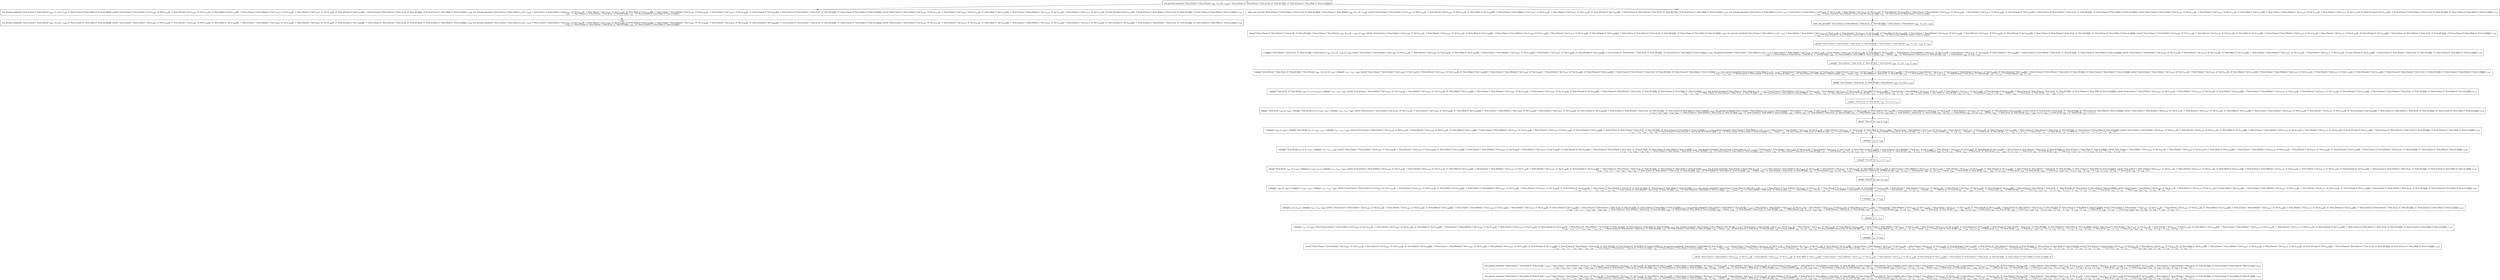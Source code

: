 digraph {
    graph [rankdir=TB
          ,bgcolor=transparent];
    node [shape=box
         ,fillcolor=white
         ,style=filled];
    0 [label=<O <BR/> non_ground_member(C Term [Clause C Term [Parent v<SUB>268</SUB> : [v<SUB>177</SUB>]] : v<SUB>128</SUB>], C Term [Clause [C Term [Parent C Term [A []] : [C Term [B []]]]]] : [C Term [Clause [C Term [Male [C Term [A []]]]]]])>];
    1 [label=<C <BR/> non_ground_member(C Term [Clause C Term [Parent v<SUB>268</SUB> : [v<SUB>177</SUB>]] : v<SUB>128</SUB>], [C Term [Clause [C Term [Male [C Term [A []]]]]]]), solve(C Term [Clause C Term [Father C Var [v<SUB>190</SUB>] : [C Var [v<SUB>191</SUB>]]] : C Term [Parent C Var [v<SUB>192</SUB>] : [C Var [v<SUB>193</SUB>]]] : [C Term [Male [C Var [v<SUB>194</SUB>]]]]] : C Term [Clause C Term [Mother C Var [v<SUB>195</SUB>] : [C Var [v<SUB>196</SUB>]]] : C Term [Parent C Var [v<SUB>197</SUB>] : [C Var [v<SUB>198</SUB>]]] : [C Term [Female [C Var [v<SUB>199</SUB>]]]]] : C Term [Clause [C Term [Parent C Term [A []] : [C Term [B []]]]]] : [C Term [Clause [C Term [Male [C Term [A []]]]]]], v<SUB>128</SUB>), non_ground_member(C Term [Clause C Term [Male [v<SUB>177</SUB>]] : v<SUB>133</SUB>], C Term [Clause C Term [Father C Var [v<SUB>200</SUB>] : [C Var [v<SUB>201</SUB>]]] : C Term [Parent C Var [v<SUB>202</SUB>] : [C Var [v<SUB>203</SUB>]]] : [C Term [Male [C Var [v<SUB>204</SUB>]]]]] : C Term [Clause C Term [Mother C Var [v<SUB>205</SUB>] : [C Var [v<SUB>206</SUB>]]] : C Term [Parent C Var [v<SUB>207</SUB>] : [C Var [v<SUB>208</SUB>]]] : [C Term [Female [C Var [v<SUB>209</SUB>]]]]] : C Term [Clause [C Term [Parent C Term [A []] : [C Term [B []]]]]] : [C Term [Clause [C Term [Male [C Term [A []]]]]]]), solve(C Term [Clause C Term [Father C Var [v<SUB>210</SUB>] : [C Var [v<SUB>211</SUB>]]] : C Term [Parent C Var [v<SUB>212</SUB>] : [C Var [v<SUB>213</SUB>]]] : [C Term [Male [C Var [v<SUB>214</SUB>]]]]] : C Term [Clause C Term [Mother C Var [v<SUB>215</SUB>] : [C Var [v<SUB>216</SUB>]]] : C Term [Parent C Var [v<SUB>217</SUB>] : [C Var [v<SUB>218</SUB>]]] : [C Term [Female [C Var [v<SUB>219</SUB>]]]]] : C Term [Clause [C Term [Parent C Term [A []] : [C Term [B []]]]]] : [C Term [Clause [C Term [Male [C Term [A []]]]]]], v<SUB>133</SUB>) <BR/>  [ v<SUB>294</SUB> &rarr; C Term [Clause [C Term [Parent C Term [A []] : [C Term [B []]]]]], v<SUB>295</SUB> &rarr; [C Term [Clause [C Term [Male [C Term [A []]]]]]] ] >];
    2 [label=<C <BR/> make_non_ground(C Term [Clause [C Term [Parent C Term [A []] : [C Term [B []]]]]], C Term [Clause C Term [Parent v<SUB>268</SUB> : [v<SUB>177</SUB>]] : v<SUB>128</SUB>]), solve(C Term [Clause C Term [Father C Var [v<SUB>190</SUB>] : [C Var [v<SUB>191</SUB>]]] : C Term [Parent C Var [v<SUB>192</SUB>] : [C Var [v<SUB>193</SUB>]]] : [C Term [Male [C Var [v<SUB>194</SUB>]]]]] : C Term [Clause C Term [Mother C Var [v<SUB>195</SUB>] : [C Var [v<SUB>196</SUB>]]] : C Term [Parent C Var [v<SUB>197</SUB>] : [C Var [v<SUB>198</SUB>]]] : [C Term [Female [C Var [v<SUB>199</SUB>]]]]] : C Term [Clause [C Term [Parent C Term [A []] : [C Term [B []]]]]] : [C Term [Clause [C Term [Male [C Term [A []]]]]]], v<SUB>128</SUB>), non_ground_member(C Term [Clause C Term [Male [v<SUB>177</SUB>]] : v<SUB>133</SUB>], C Term [Clause C Term [Father C Var [v<SUB>200</SUB>] : [C Var [v<SUB>201</SUB>]]] : C Term [Parent C Var [v<SUB>202</SUB>] : [C Var [v<SUB>203</SUB>]]] : [C Term [Male [C Var [v<SUB>204</SUB>]]]]] : C Term [Clause C Term [Mother C Var [v<SUB>205</SUB>] : [C Var [v<SUB>206</SUB>]]] : C Term [Parent C Var [v<SUB>207</SUB>] : [C Var [v<SUB>208</SUB>]]] : [C Term [Female [C Var [v<SUB>209</SUB>]]]]] : C Term [Clause [C Term [Parent C Term [A []] : [C Term [B []]]]]] : [C Term [Clause [C Term [Male [C Term [A []]]]]]]), solve(C Term [Clause C Term [Father C Var [v<SUB>210</SUB>] : [C Var [v<SUB>211</SUB>]]] : C Term [Parent C Var [v<SUB>212</SUB>] : [C Var [v<SUB>213</SUB>]]] : [C Term [Male [C Var [v<SUB>214</SUB>]]]]] : C Term [Clause C Term [Mother C Var [v<SUB>215</SUB>] : [C Var [v<SUB>216</SUB>]]] : C Term [Parent C Var [v<SUB>217</SUB>] : [C Var [v<SUB>218</SUB>]]] : [C Term [Female [C Var [v<SUB>219</SUB>]]]]] : C Term [Clause [C Term [Parent C Term [A []] : [C Term [B []]]]]] : [C Term [Clause [C Term [Male [C Term [A []]]]]]], v<SUB>133</SUB>) <BR/>  [ v<SUB>294</SUB> &rarr; C Term [Clause [C Term [Parent C Term [A []] : [C Term [B []]]]]], v<SUB>295</SUB> &rarr; [C Term [Clause [C Term [Male [C Term [A []]]]]]] ] >];
    3 [label=<Leaf <BR/> non_ground_member(C Term [Clause C Term [Parent v<SUB>268</SUB> : [v<SUB>177</SUB>]] : v<SUB>128</SUB>], [C Term [Clause [C Term [Male [C Term [A []]]]]]]), solve(C Term [Clause C Term [Father C Var [v<SUB>190</SUB>] : [C Var [v<SUB>191</SUB>]]] : C Term [Parent C Var [v<SUB>192</SUB>] : [C Var [v<SUB>193</SUB>]]] : [C Term [Male [C Var [v<SUB>194</SUB>]]]]] : C Term [Clause C Term [Mother C Var [v<SUB>195</SUB>] : [C Var [v<SUB>196</SUB>]]] : C Term [Parent C Var [v<SUB>197</SUB>] : [C Var [v<SUB>198</SUB>]]] : [C Term [Female [C Var [v<SUB>199</SUB>]]]]] : C Term [Clause [C Term [Parent C Term [A []] : [C Term [B []]]]]] : [C Term [Clause [C Term [Male [C Term [A []]]]]]], v<SUB>128</SUB>), non_ground_member(C Term [Clause C Term [Male [v<SUB>177</SUB>]] : v<SUB>133</SUB>], C Term [Clause C Term [Father C Var [v<SUB>200</SUB>] : [C Var [v<SUB>201</SUB>]]] : C Term [Parent C Var [v<SUB>202</SUB>] : [C Var [v<SUB>203</SUB>]]] : [C Term [Male [C Var [v<SUB>204</SUB>]]]]] : C Term [Clause C Term [Mother C Var [v<SUB>205</SUB>] : [C Var [v<SUB>206</SUB>]]] : C Term [Parent C Var [v<SUB>207</SUB>] : [C Var [v<SUB>208</SUB>]]] : [C Term [Female [C Var [v<SUB>209</SUB>]]]]] : C Term [Clause [C Term [Parent C Term [A []] : [C Term [B []]]]]] : [C Term [Clause [C Term [Male [C Term [A []]]]]]]), solve(C Term [Clause C Term [Father C Var [v<SUB>210</SUB>] : [C Var [v<SUB>211</SUB>]]] : C Term [Parent C Var [v<SUB>212</SUB>] : [C Var [v<SUB>213</SUB>]]] : [C Term [Male [C Var [v<SUB>214</SUB>]]]]] : C Term [Clause C Term [Mother C Var [v<SUB>215</SUB>] : [C Var [v<SUB>216</SUB>]]] : C Term [Parent C Var [v<SUB>217</SUB>] : [C Var [v<SUB>218</SUB>]]] : [C Term [Female [C Var [v<SUB>219</SUB>]]]]] : C Term [Clause [C Term [Parent C Term [A []] : [C Term [B []]]]]] : [C Term [Clause [C Term [Male [C Term [A []]]]]]], v<SUB>133</SUB>) <BR/>  [ v<SUB>294</SUB> &rarr; C Term [Clause [C Term [Parent C Term [A []] : [C Term [B []]]]]], v<SUB>295</SUB> &rarr; [C Term [Clause [C Term [Male [C Term [A []]]]]]] ] >];
    4 [label=<O <BR/> make_non_ground(C Term [Clause [C Term [Parent C Term [A []] : [C Term [B []]]]]], C Term [Clause C Term [Parent v<SUB>268</SUB> : [v<SUB>177</SUB>]] : v<SUB>128</SUB>])>];
    5 [label=<C <BR/> mkng(C Term [Clause [C Term [Parent C Term [A []] : [C Term [B []]]]]], C Term [Clause C Term [Parent v<SUB>268</SUB> : [v<SUB>177</SUB>]] : v<SUB>128</SUB>], [], v<SUB>296</SUB>), solve(C Term [Clause C Term [Father C Var [v<SUB>190</SUB>] : [C Var [v<SUB>191</SUB>]]] : C Term [Parent C Var [v<SUB>192</SUB>] : [C Var [v<SUB>193</SUB>]]] : [C Term [Male [C Var [v<SUB>194</SUB>]]]]] : C Term [Clause C Term [Mother C Var [v<SUB>195</SUB>] : [C Var [v<SUB>196</SUB>]]] : C Term [Parent C Var [v<SUB>197</SUB>] : [C Var [v<SUB>198</SUB>]]] : [C Term [Female [C Var [v<SUB>199</SUB>]]]]] : C Term [Clause [C Term [Parent C Term [A []] : [C Term [B []]]]]] : [C Term [Clause [C Term [Male [C Term [A []]]]]]], v<SUB>128</SUB>), non_ground_member(C Term [Clause C Term [Male [v<SUB>177</SUB>]] : v<SUB>133</SUB>], C Term [Clause C Term [Father C Var [v<SUB>200</SUB>] : [C Var [v<SUB>201</SUB>]]] : C Term [Parent C Var [v<SUB>202</SUB>] : [C Var [v<SUB>203</SUB>]]] : [C Term [Male [C Var [v<SUB>204</SUB>]]]]] : C Term [Clause C Term [Mother C Var [v<SUB>205</SUB>] : [C Var [v<SUB>206</SUB>]]] : C Term [Parent C Var [v<SUB>207</SUB>] : [C Var [v<SUB>208</SUB>]]] : [C Term [Female [C Var [v<SUB>209</SUB>]]]]] : C Term [Clause [C Term [Parent C Term [A []] : [C Term [B []]]]]] : [C Term [Clause [C Term [Male [C Term [A []]]]]]]), solve(C Term [Clause C Term [Father C Var [v<SUB>210</SUB>] : [C Var [v<SUB>211</SUB>]]] : C Term [Parent C Var [v<SUB>212</SUB>] : [C Var [v<SUB>213</SUB>]]] : [C Term [Male [C Var [v<SUB>214</SUB>]]]]] : C Term [Clause C Term [Mother C Var [v<SUB>215</SUB>] : [C Var [v<SUB>216</SUB>]]] : C Term [Parent C Var [v<SUB>217</SUB>] : [C Var [v<SUB>218</SUB>]]] : [C Term [Female [C Var [v<SUB>219</SUB>]]]]] : C Term [Clause [C Term [Parent C Term [A []] : [C Term [B []]]]]] : [C Term [Clause [C Term [Male [C Term [A []]]]]]], v<SUB>133</SUB>) <BR/>  [ v<SUB>294</SUB> &rarr; C Term [Clause [C Term [Parent C Term [A []] : [C Term [B []]]]]], v<SUB>295</SUB> &rarr; [C Term [Clause [C Term [Male [C Term [A []]]]]]] ] >];
    6 [label=<O <BR/> mkng(C Term [Clause [C Term [Parent C Term [A []] : [C Term [B []]]]]], C Term [Clause C Term [Parent v<SUB>268</SUB> : [v<SUB>177</SUB>]] : v<SUB>128</SUB>], [], v<SUB>296</SUB>)>];
    7 [label=<C <BR/> l_mkng([C Term [Parent C Term [A []] : [C Term [B []]]]], C Term [Parent v<SUB>268</SUB> : [v<SUB>177</SUB>]] : v<SUB>128</SUB>, [], v<SUB>296</SUB>), solve(C Term [Clause C Term [Father C Var [v<SUB>190</SUB>] : [C Var [v<SUB>191</SUB>]]] : C Term [Parent C Var [v<SUB>192</SUB>] : [C Var [v<SUB>193</SUB>]]] : [C Term [Male [C Var [v<SUB>194</SUB>]]]]] : C Term [Clause C Term [Mother C Var [v<SUB>195</SUB>] : [C Var [v<SUB>196</SUB>]]] : C Term [Parent C Var [v<SUB>197</SUB>] : [C Var [v<SUB>198</SUB>]]] : [C Term [Female [C Var [v<SUB>199</SUB>]]]]] : C Term [Clause [C Term [Parent C Term [A []] : [C Term [B []]]]]] : [C Term [Clause [C Term [Male [C Term [A []]]]]]], v<SUB>128</SUB>), non_ground_member(C Term [Clause C Term [Male [v<SUB>177</SUB>]] : v<SUB>133</SUB>], C Term [Clause C Term [Father C Var [v<SUB>200</SUB>] : [C Var [v<SUB>201</SUB>]]] : C Term [Parent C Var [v<SUB>202</SUB>] : [C Var [v<SUB>203</SUB>]]] : [C Term [Male [C Var [v<SUB>204</SUB>]]]]] : C Term [Clause C Term [Mother C Var [v<SUB>205</SUB>] : [C Var [v<SUB>206</SUB>]]] : C Term [Parent C Var [v<SUB>207</SUB>] : [C Var [v<SUB>208</SUB>]]] : [C Term [Female [C Var [v<SUB>209</SUB>]]]]] : C Term [Clause [C Term [Parent C Term [A []] : [C Term [B []]]]]] : [C Term [Clause [C Term [Male [C Term [A []]]]]]]), solve(C Term [Clause C Term [Father C Var [v<SUB>210</SUB>] : [C Var [v<SUB>211</SUB>]]] : C Term [Parent C Var [v<SUB>212</SUB>] : [C Var [v<SUB>213</SUB>]]] : [C Term [Male [C Var [v<SUB>214</SUB>]]]]] : C Term [Clause C Term [Mother C Var [v<SUB>215</SUB>] : [C Var [v<SUB>216</SUB>]]] : C Term [Parent C Var [v<SUB>217</SUB>] : [C Var [v<SUB>218</SUB>]]] : [C Term [Female [C Var [v<SUB>219</SUB>]]]]] : C Term [Clause [C Term [Parent C Term [A []] : [C Term [B []]]]]] : [C Term [Clause [C Term [Male [C Term [A []]]]]]], v<SUB>133</SUB>) <BR/>  [ v<SUB>294</SUB> &rarr; C Term [Clause [C Term [Parent C Term [A []] : [C Term [B []]]]]], v<SUB>295</SUB> &rarr; [C Term [Clause [C Term [Male [C Term [A []]]]]]], v<SUB>305</SUB> &rarr; Clause, v<SUB>306</SUB> &rarr; [C Term [Parent C Term [A []] : [C Term [B []]]]], v<SUB>307</SUB> &rarr; C Term [Parent v<SUB>268</SUB> : [v<SUB>177</SUB>]] : v<SUB>128</SUB> ] >];
    8 [label=<O <BR/> l_mkng([C Term [Parent C Term [A []] : [C Term [B []]]]], C Term [Parent v<SUB>268</SUB> : [v<SUB>177</SUB>]] : v<SUB>128</SUB>, [], v<SUB>296</SUB>)>];
    9 [label=<C <BR/> mkng(C Term [Parent C Term [A []] : [C Term [B []]]], C Term [Parent v<SUB>268</SUB> : [v<SUB>177</SUB>]], [], v<SUB>312</SUB>), l_mkng([], v<SUB>311</SUB>, v<SUB>312</SUB>, v<SUB>296</SUB>), solve(C Term [Clause C Term [Father C Var [v<SUB>190</SUB>] : [C Var [v<SUB>191</SUB>]]] : C Term [Parent C Var [v<SUB>192</SUB>] : [C Var [v<SUB>193</SUB>]]] : [C Term [Male [C Var [v<SUB>194</SUB>]]]]] : C Term [Clause C Term [Mother C Var [v<SUB>195</SUB>] : [C Var [v<SUB>196</SUB>]]] : C Term [Parent C Var [v<SUB>197</SUB>] : [C Var [v<SUB>198</SUB>]]] : [C Term [Female [C Var [v<SUB>199</SUB>]]]]] : C Term [Clause [C Term [Parent C Term [A []] : [C Term [B []]]]]] : [C Term [Clause [C Term [Male [C Term [A []]]]]]], v<SUB>311</SUB>), non_ground_member(C Term [Clause C Term [Male [v<SUB>177</SUB>]] : v<SUB>133</SUB>], C Term [Clause C Term [Father C Var [v<SUB>200</SUB>] : [C Var [v<SUB>201</SUB>]]] : C Term [Parent C Var [v<SUB>202</SUB>] : [C Var [v<SUB>203</SUB>]]] : [C Term [Male [C Var [v<SUB>204</SUB>]]]]] : C Term [Clause C Term [Mother C Var [v<SUB>205</SUB>] : [C Var [v<SUB>206</SUB>]]] : C Term [Parent C Var [v<SUB>207</SUB>] : [C Var [v<SUB>208</SUB>]]] : [C Term [Female [C Var [v<SUB>209</SUB>]]]]] : C Term [Clause [C Term [Parent C Term [A []] : [C Term [B []]]]]] : [C Term [Clause [C Term [Male [C Term [A []]]]]]]), solve(C Term [Clause C Term [Father C Var [v<SUB>210</SUB>] : [C Var [v<SUB>211</SUB>]]] : C Term [Parent C Var [v<SUB>212</SUB>] : [C Var [v<SUB>213</SUB>]]] : [C Term [Male [C Var [v<SUB>214</SUB>]]]]] : C Term [Clause C Term [Mother C Var [v<SUB>215</SUB>] : [C Var [v<SUB>216</SUB>]]] : C Term [Parent C Var [v<SUB>217</SUB>] : [C Var [v<SUB>218</SUB>]]] : [C Term [Female [C Var [v<SUB>219</SUB>]]]]] : C Term [Clause [C Term [Parent C Term [A []] : [C Term [B []]]]]] : [C Term [Clause [C Term [Male [C Term [A []]]]]]], v<SUB>133</SUB>) <BR/>  [ v<SUB>128</SUB> &rarr; v<SUB>311</SUB>, v<SUB>294</SUB> &rarr; C Term [Clause [C Term [Parent C Term [A []] : [C Term [B []]]]]], v<SUB>295</SUB> &rarr; [C Term [Clause [C Term [Male [C Term [A []]]]]]], v<SUB>305</SUB> &rarr; Clause, v<SUB>306</SUB> &rarr; [C Term [Parent C Term [A []] : [C Term [B []]]]], v<SUB>307</SUB> &rarr; C Term [Parent v<SUB>268</SUB> : [v<SUB>177</SUB>]] : v<SUB>128</SUB>, v<SUB>308</SUB> &rarr; C Term [Parent C Term [A []] : [C Term [B []]]], v<SUB>309</SUB> &rarr; [], v<SUB>310</SUB> &rarr; C Term [Parent v<SUB>268</SUB> : [v<SUB>177</SUB>]] ] >];
    10 [label=<O <BR/> mkng(C Term [Parent C Term [A []] : [C Term [B []]]], C Term [Parent v<SUB>268</SUB> : [v<SUB>177</SUB>]], [], v<SUB>312</SUB>)>];
    11 [label=<C <BR/> l_mkng(C Term [A []] : [C Term [B []]], v<SUB>268</SUB> : [v<SUB>177</SUB>], [], v<SUB>312</SUB>), l_mkng([], v<SUB>311</SUB>, v<SUB>312</SUB>, v<SUB>296</SUB>), solve(C Term [Clause C Term [Father C Var [v<SUB>190</SUB>] : [C Var [v<SUB>191</SUB>]]] : C Term [Parent C Var [v<SUB>192</SUB>] : [C Var [v<SUB>193</SUB>]]] : [C Term [Male [C Var [v<SUB>194</SUB>]]]]] : C Term [Clause C Term [Mother C Var [v<SUB>195</SUB>] : [C Var [v<SUB>196</SUB>]]] : C Term [Parent C Var [v<SUB>197</SUB>] : [C Var [v<SUB>198</SUB>]]] : [C Term [Female [C Var [v<SUB>199</SUB>]]]]] : C Term [Clause [C Term [Parent C Term [A []] : [C Term [B []]]]]] : [C Term [Clause [C Term [Male [C Term [A []]]]]]], v<SUB>311</SUB>), non_ground_member(C Term [Clause C Term [Male [v<SUB>177</SUB>]] : v<SUB>133</SUB>], C Term [Clause C Term [Father C Var [v<SUB>200</SUB>] : [C Var [v<SUB>201</SUB>]]] : C Term [Parent C Var [v<SUB>202</SUB>] : [C Var [v<SUB>203</SUB>]]] : [C Term [Male [C Var [v<SUB>204</SUB>]]]]] : C Term [Clause C Term [Mother C Var [v<SUB>205</SUB>] : [C Var [v<SUB>206</SUB>]]] : C Term [Parent C Var [v<SUB>207</SUB>] : [C Var [v<SUB>208</SUB>]]] : [C Term [Female [C Var [v<SUB>209</SUB>]]]]] : C Term [Clause [C Term [Parent C Term [A []] : [C Term [B []]]]]] : [C Term [Clause [C Term [Male [C Term [A []]]]]]]), solve(C Term [Clause C Term [Father C Var [v<SUB>210</SUB>] : [C Var [v<SUB>211</SUB>]]] : C Term [Parent C Var [v<SUB>212</SUB>] : [C Var [v<SUB>213</SUB>]]] : [C Term [Male [C Var [v<SUB>214</SUB>]]]]] : C Term [Clause C Term [Mother C Var [v<SUB>215</SUB>] : [C Var [v<SUB>216</SUB>]]] : C Term [Parent C Var [v<SUB>217</SUB>] : [C Var [v<SUB>218</SUB>]]] : [C Term [Female [C Var [v<SUB>219</SUB>]]]]] : C Term [Clause [C Term [Parent C Term [A []] : [C Term [B []]]]]] : [C Term [Clause [C Term [Male [C Term [A []]]]]]], v<SUB>133</SUB>) <BR/>  [ v<SUB>128</SUB> &rarr; v<SUB>311</SUB>, v<SUB>294</SUB> &rarr; C Term [Clause [C Term [Parent C Term [A []] : [C Term [B []]]]]], v<SUB>295</SUB> &rarr; [C Term [Clause [C Term [Male [C Term [A []]]]]]], v<SUB>305</SUB> &rarr; Clause, v<SUB>306</SUB> &rarr; [C Term [Parent C Term [A []] : [C Term [B []]]]], v<SUB>307</SUB> &rarr; C Term [Parent v<SUB>268</SUB> : [v<SUB>177</SUB>]] : v<SUB>128</SUB>, v<SUB>308</SUB> &rarr; C Term [Parent C Term [A []] : [C Term [B []]]], v<SUB>309</SUB> &rarr; [], v<SUB>310</SUB> &rarr; C Term [Parent v<SUB>268</SUB> : [v<SUB>177</SUB>]], v<SUB>321</SUB> &rarr; Parent, v<SUB>322</SUB> &rarr; C Term [A []] : [C Term [B []]], v<SUB>323</SUB> &rarr; v<SUB>268</SUB> : [v<SUB>177</SUB>] ] >];
    12 [label=<O <BR/> l_mkng(C Term [A []] : [C Term [B []]], v<SUB>268</SUB> : [v<SUB>177</SUB>], [], v<SUB>312</SUB>)>];
    13 [label=<C <BR/> mkng(C Term [A []], v<SUB>326</SUB>, [], v<SUB>328</SUB>), l_mkng([C Term [B []]], [v<SUB>177</SUB>], v<SUB>328</SUB>, v<SUB>312</SUB>), l_mkng([], v<SUB>311</SUB>, v<SUB>312</SUB>, v<SUB>296</SUB>), solve(C Term [Clause C Term [Father C Var [v<SUB>190</SUB>] : [C Var [v<SUB>191</SUB>]]] : C Term [Parent C Var [v<SUB>192</SUB>] : [C Var [v<SUB>193</SUB>]]] : [C Term [Male [C Var [v<SUB>194</SUB>]]]]] : C Term [Clause C Term [Mother C Var [v<SUB>195</SUB>] : [C Var [v<SUB>196</SUB>]]] : C Term [Parent C Var [v<SUB>197</SUB>] : [C Var [v<SUB>198</SUB>]]] : [C Term [Female [C Var [v<SUB>199</SUB>]]]]] : C Term [Clause [C Term [Parent C Term [A []] : [C Term [B []]]]]] : [C Term [Clause [C Term [Male [C Term [A []]]]]]], v<SUB>311</SUB>), non_ground_member(C Term [Clause C Term [Male [v<SUB>177</SUB>]] : v<SUB>133</SUB>], C Term [Clause C Term [Father C Var [v<SUB>200</SUB>] : [C Var [v<SUB>201</SUB>]]] : C Term [Parent C Var [v<SUB>202</SUB>] : [C Var [v<SUB>203</SUB>]]] : [C Term [Male [C Var [v<SUB>204</SUB>]]]]] : C Term [Clause C Term [Mother C Var [v<SUB>205</SUB>] : [C Var [v<SUB>206</SUB>]]] : C Term [Parent C Var [v<SUB>207</SUB>] : [C Var [v<SUB>208</SUB>]]] : [C Term [Female [C Var [v<SUB>209</SUB>]]]]] : C Term [Clause [C Term [Parent C Term [A []] : [C Term [B []]]]]] : [C Term [Clause [C Term [Male [C Term [A []]]]]]]), solve(C Term [Clause C Term [Father C Var [v<SUB>210</SUB>] : [C Var [v<SUB>211</SUB>]]] : C Term [Parent C Var [v<SUB>212</SUB>] : [C Var [v<SUB>213</SUB>]]] : [C Term [Male [C Var [v<SUB>214</SUB>]]]]] : C Term [Clause C Term [Mother C Var [v<SUB>215</SUB>] : [C Var [v<SUB>216</SUB>]]] : C Term [Parent C Var [v<SUB>217</SUB>] : [C Var [v<SUB>218</SUB>]]] : [C Term [Female [C Var [v<SUB>219</SUB>]]]]] : C Term [Clause [C Term [Parent C Term [A []] : [C Term [B []]]]]] : [C Term [Clause [C Term [Male [C Term [A []]]]]]], v<SUB>133</SUB>) <BR/>  [ v<SUB>128</SUB> &rarr; v<SUB>311</SUB>, v<SUB>268</SUB> &rarr; v<SUB>326</SUB>, v<SUB>294</SUB> &rarr; C Term [Clause [C Term [Parent C Term [A []] : [C Term [B []]]]]], v<SUB>295</SUB> &rarr; [C Term [Clause [C Term [Male [C Term [A []]]]]]], v<SUB>305</SUB> &rarr; Clause, v<SUB>306</SUB> &rarr; [C Term [Parent C Term [A []] : [C Term [B []]]]], v<SUB>307</SUB> &rarr; C Term [Parent v<SUB>268</SUB> : [v<SUB>177</SUB>]] : v<SUB>128</SUB>, v<SUB>308</SUB> &rarr; C Term [Parent C Term [A []] : [C Term [B []]]], v<SUB>309</SUB> &rarr; [], v<SUB>310</SUB> &rarr; C Term [Parent v<SUB>268</SUB> : [v<SUB>177</SUB>]], v<SUB>321</SUB> &rarr; Parent, v<SUB>322</SUB> &rarr; C Term [A []] : [C Term [B []]], v<SUB>323</SUB> &rarr; v<SUB>268</SUB> : [v<SUB>177</SUB>], v<SUB>324</SUB> &rarr; C Term [A []], v<SUB>325</SUB> &rarr; [C Term [B []]], v<SUB>327</SUB> &rarr; [v<SUB>177</SUB>] ] >];
    14 [label=<O <BR/> mkng(C Term [A []], v<SUB>326</SUB>, [], v<SUB>328</SUB>)>];
    15 [label=<C <BR/> l_mkng([], v<SUB>339</SUB>, [], v<SUB>328</SUB>), l_mkng([C Term [B []]], [v<SUB>177</SUB>], v<SUB>328</SUB>, v<SUB>312</SUB>), l_mkng([], v<SUB>311</SUB>, v<SUB>312</SUB>, v<SUB>296</SUB>), solve(C Term [Clause C Term [Father C Var [v<SUB>190</SUB>] : [C Var [v<SUB>191</SUB>]]] : C Term [Parent C Var [v<SUB>192</SUB>] : [C Var [v<SUB>193</SUB>]]] : [C Term [Male [C Var [v<SUB>194</SUB>]]]]] : C Term [Clause C Term [Mother C Var [v<SUB>195</SUB>] : [C Var [v<SUB>196</SUB>]]] : C Term [Parent C Var [v<SUB>197</SUB>] : [C Var [v<SUB>198</SUB>]]] : [C Term [Female [C Var [v<SUB>199</SUB>]]]]] : C Term [Clause [C Term [Parent C Term [A []] : [C Term [B []]]]]] : [C Term [Clause [C Term [Male [C Term [A []]]]]]], v<SUB>311</SUB>), non_ground_member(C Term [Clause C Term [Male [v<SUB>177</SUB>]] : v<SUB>133</SUB>], C Term [Clause C Term [Father C Var [v<SUB>200</SUB>] : [C Var [v<SUB>201</SUB>]]] : C Term [Parent C Var [v<SUB>202</SUB>] : [C Var [v<SUB>203</SUB>]]] : [C Term [Male [C Var [v<SUB>204</SUB>]]]]] : C Term [Clause C Term [Mother C Var [v<SUB>205</SUB>] : [C Var [v<SUB>206</SUB>]]] : C Term [Parent C Var [v<SUB>207</SUB>] : [C Var [v<SUB>208</SUB>]]] : [C Term [Female [C Var [v<SUB>209</SUB>]]]]] : C Term [Clause [C Term [Parent C Term [A []] : [C Term [B []]]]]] : [C Term [Clause [C Term [Male [C Term [A []]]]]]]), solve(C Term [Clause C Term [Father C Var [v<SUB>210</SUB>] : [C Var [v<SUB>211</SUB>]]] : C Term [Parent C Var [v<SUB>212</SUB>] : [C Var [v<SUB>213</SUB>]]] : [C Term [Male [C Var [v<SUB>214</SUB>]]]]] : C Term [Clause C Term [Mother C Var [v<SUB>215</SUB>] : [C Var [v<SUB>216</SUB>]]] : C Term [Parent C Var [v<SUB>217</SUB>] : [C Var [v<SUB>218</SUB>]]] : [C Term [Female [C Var [v<SUB>219</SUB>]]]]] : C Term [Clause [C Term [Parent C Term [A []] : [C Term [B []]]]]] : [C Term [Clause [C Term [Male [C Term [A []]]]]]], v<SUB>133</SUB>) <BR/>  [ v<SUB>128</SUB> &rarr; v<SUB>311</SUB>, v<SUB>268</SUB> &rarr; v<SUB>326</SUB>, v<SUB>294</SUB> &rarr; C Term [Clause [C Term [Parent C Term [A []] : [C Term [B []]]]]], v<SUB>295</SUB> &rarr; [C Term [Clause [C Term [Male [C Term [A []]]]]]], v<SUB>305</SUB> &rarr; Clause, v<SUB>306</SUB> &rarr; [C Term [Parent C Term [A []] : [C Term [B []]]]], v<SUB>307</SUB> &rarr; C Term [Parent v<SUB>268</SUB> : [v<SUB>177</SUB>]] : v<SUB>128</SUB>, v<SUB>308</SUB> &rarr; C Term [Parent C Term [A []] : [C Term [B []]]], v<SUB>309</SUB> &rarr; [], v<SUB>310</SUB> &rarr; C Term [Parent v<SUB>268</SUB> : [v<SUB>177</SUB>]], v<SUB>321</SUB> &rarr; Parent, v<SUB>322</SUB> &rarr; C Term [A []] : [C Term [B []]], v<SUB>323</SUB> &rarr; v<SUB>268</SUB> : [v<SUB>177</SUB>], v<SUB>324</SUB> &rarr; C Term [A []], v<SUB>325</SUB> &rarr; [C Term [B []]], v<SUB>326</SUB> &rarr; C Term [v<SUB>337</SUB> v<SUB>339</SUB>], v<SUB>327</SUB> &rarr; [v<SUB>177</SUB>], v<SUB>337</SUB> &rarr; A, v<SUB>338</SUB> &rarr; [] ] >];
    16 [label=<O <BR/> l_mkng([], v<SUB>339</SUB>, [], v<SUB>328</SUB>)>];
    17 [label=<C <BR/> l_mkng([C Term [B []]], [v<SUB>177</SUB>], [], v<SUB>312</SUB>), l_mkng([], v<SUB>311</SUB>, v<SUB>312</SUB>, v<SUB>296</SUB>), solve(C Term [Clause C Term [Father C Var [v<SUB>190</SUB>] : [C Var [v<SUB>191</SUB>]]] : C Term [Parent C Var [v<SUB>192</SUB>] : [C Var [v<SUB>193</SUB>]]] : [C Term [Male [C Var [v<SUB>194</SUB>]]]]] : C Term [Clause C Term [Mother C Var [v<SUB>195</SUB>] : [C Var [v<SUB>196</SUB>]]] : C Term [Parent C Var [v<SUB>197</SUB>] : [C Var [v<SUB>198</SUB>]]] : [C Term [Female [C Var [v<SUB>199</SUB>]]]]] : C Term [Clause [C Term [Parent C Term [A []] : [C Term [B []]]]]] : [C Term [Clause [C Term [Male [C Term [A []]]]]]], v<SUB>311</SUB>), non_ground_member(C Term [Clause C Term [Male [v<SUB>177</SUB>]] : v<SUB>133</SUB>], C Term [Clause C Term [Father C Var [v<SUB>200</SUB>] : [C Var [v<SUB>201</SUB>]]] : C Term [Parent C Var [v<SUB>202</SUB>] : [C Var [v<SUB>203</SUB>]]] : [C Term [Male [C Var [v<SUB>204</SUB>]]]]] : C Term [Clause C Term [Mother C Var [v<SUB>205</SUB>] : [C Var [v<SUB>206</SUB>]]] : C Term [Parent C Var [v<SUB>207</SUB>] : [C Var [v<SUB>208</SUB>]]] : [C Term [Female [C Var [v<SUB>209</SUB>]]]]] : C Term [Clause [C Term [Parent C Term [A []] : [C Term [B []]]]]] : [C Term [Clause [C Term [Male [C Term [A []]]]]]]), solve(C Term [Clause C Term [Father C Var [v<SUB>210</SUB>] : [C Var [v<SUB>211</SUB>]]] : C Term [Parent C Var [v<SUB>212</SUB>] : [C Var [v<SUB>213</SUB>]]] : [C Term [Male [C Var [v<SUB>214</SUB>]]]]] : C Term [Clause C Term [Mother C Var [v<SUB>215</SUB>] : [C Var [v<SUB>216</SUB>]]] : C Term [Parent C Var [v<SUB>217</SUB>] : [C Var [v<SUB>218</SUB>]]] : [C Term [Female [C Var [v<SUB>219</SUB>]]]]] : C Term [Clause [C Term [Parent C Term [A []] : [C Term [B []]]]]] : [C Term [Clause [C Term [Male [C Term [A []]]]]]], v<SUB>133</SUB>) <BR/>  [ v<SUB>128</SUB> &rarr; v<SUB>311</SUB>, v<SUB>268</SUB> &rarr; v<SUB>326</SUB>, v<SUB>294</SUB> &rarr; C Term [Clause [C Term [Parent C Term [A []] : [C Term [B []]]]]], v<SUB>295</SUB> &rarr; [C Term [Clause [C Term [Male [C Term [A []]]]]]], v<SUB>305</SUB> &rarr; Clause, v<SUB>306</SUB> &rarr; [C Term [Parent C Term [A []] : [C Term [B []]]]], v<SUB>307</SUB> &rarr; C Term [Parent v<SUB>268</SUB> : [v<SUB>177</SUB>]] : v<SUB>128</SUB>, v<SUB>308</SUB> &rarr; C Term [Parent C Term [A []] : [C Term [B []]]], v<SUB>309</SUB> &rarr; [], v<SUB>310</SUB> &rarr; C Term [Parent v<SUB>268</SUB> : [v<SUB>177</SUB>]], v<SUB>321</SUB> &rarr; Parent, v<SUB>322</SUB> &rarr; C Term [A []] : [C Term [B []]], v<SUB>323</SUB> &rarr; v<SUB>268</SUB> : [v<SUB>177</SUB>], v<SUB>324</SUB> &rarr; C Term [A []], v<SUB>325</SUB> &rarr; [C Term [B []]], v<SUB>326</SUB> &rarr; C Term [v<SUB>337</SUB> v<SUB>339</SUB>], v<SUB>327</SUB> &rarr; [v<SUB>177</SUB>], v<SUB>328</SUB> &rarr; [], v<SUB>337</SUB> &rarr; A, v<SUB>338</SUB> &rarr; [], v<SUB>339</SUB> &rarr; [] ] >];
    18 [label=<O <BR/> l_mkng([C Term [B []]], [v<SUB>177</SUB>], [], v<SUB>312</SUB>)>];
    19 [label=<C <BR/> mkng(C Term [B []], v<SUB>347</SUB>, [], v<SUB>349</SUB>), l_mkng([], [], v<SUB>349</SUB>, v<SUB>312</SUB>), l_mkng([], v<SUB>311</SUB>, v<SUB>312</SUB>, v<SUB>296</SUB>), solve(C Term [Clause C Term [Father C Var [v<SUB>190</SUB>] : [C Var [v<SUB>191</SUB>]]] : C Term [Parent C Var [v<SUB>192</SUB>] : [C Var [v<SUB>193</SUB>]]] : [C Term [Male [C Var [v<SUB>194</SUB>]]]]] : C Term [Clause C Term [Mother C Var [v<SUB>195</SUB>] : [C Var [v<SUB>196</SUB>]]] : C Term [Parent C Var [v<SUB>197</SUB>] : [C Var [v<SUB>198</SUB>]]] : [C Term [Female [C Var [v<SUB>199</SUB>]]]]] : C Term [Clause [C Term [Parent C Term [A []] : [C Term [B []]]]]] : [C Term [Clause [C Term [Male [C Term [A []]]]]]], v<SUB>311</SUB>), non_ground_member(C Term [Clause C Term [Male [v<SUB>347</SUB>]] : v<SUB>133</SUB>], C Term [Clause C Term [Father C Var [v<SUB>200</SUB>] : [C Var [v<SUB>201</SUB>]]] : C Term [Parent C Var [v<SUB>202</SUB>] : [C Var [v<SUB>203</SUB>]]] : [C Term [Male [C Var [v<SUB>204</SUB>]]]]] : C Term [Clause C Term [Mother C Var [v<SUB>205</SUB>] : [C Var [v<SUB>206</SUB>]]] : C Term [Parent C Var [v<SUB>207</SUB>] : [C Var [v<SUB>208</SUB>]]] : [C Term [Female [C Var [v<SUB>209</SUB>]]]]] : C Term [Clause [C Term [Parent C Term [A []] : [C Term [B []]]]]] : [C Term [Clause [C Term [Male [C Term [A []]]]]]]), solve(C Term [Clause C Term [Father C Var [v<SUB>210</SUB>] : [C Var [v<SUB>211</SUB>]]] : C Term [Parent C Var [v<SUB>212</SUB>] : [C Var [v<SUB>213</SUB>]]] : [C Term [Male [C Var [v<SUB>214</SUB>]]]]] : C Term [Clause C Term [Mother C Var [v<SUB>215</SUB>] : [C Var [v<SUB>216</SUB>]]] : C Term [Parent C Var [v<SUB>217</SUB>] : [C Var [v<SUB>218</SUB>]]] : [C Term [Female [C Var [v<SUB>219</SUB>]]]]] : C Term [Clause [C Term [Parent C Term [A []] : [C Term [B []]]]]] : [C Term [Clause [C Term [Male [C Term [A []]]]]]], v<SUB>133</SUB>) <BR/>  [ v<SUB>128</SUB> &rarr; v<SUB>311</SUB>, v<SUB>177</SUB> &rarr; v<SUB>347</SUB>, v<SUB>268</SUB> &rarr; v<SUB>326</SUB>, v<SUB>294</SUB> &rarr; C Term [Clause [C Term [Parent C Term [A []] : [C Term [B []]]]]], v<SUB>295</SUB> &rarr; [C Term [Clause [C Term [Male [C Term [A []]]]]]], v<SUB>305</SUB> &rarr; Clause, v<SUB>306</SUB> &rarr; [C Term [Parent C Term [A []] : [C Term [B []]]]], v<SUB>307</SUB> &rarr; C Term [Parent v<SUB>268</SUB> : [v<SUB>177</SUB>]] : v<SUB>128</SUB>, v<SUB>308</SUB> &rarr; C Term [Parent C Term [A []] : [C Term [B []]]], v<SUB>309</SUB> &rarr; [], v<SUB>310</SUB> &rarr; C Term [Parent v<SUB>268</SUB> : [v<SUB>177</SUB>]], v<SUB>321</SUB> &rarr; Parent, v<SUB>322</SUB> &rarr; C Term [A []] : [C Term [B []]], v<SUB>323</SUB> &rarr; v<SUB>268</SUB> : [v<SUB>177</SUB>], v<SUB>324</SUB> &rarr; C Term [A []], v<SUB>325</SUB> &rarr; [C Term [B []]], v<SUB>326</SUB> &rarr; C Term [v<SUB>337</SUB> v<SUB>339</SUB>], v<SUB>327</SUB> &rarr; [v<SUB>177</SUB>], v<SUB>328</SUB> &rarr; [], v<SUB>337</SUB> &rarr; A, v<SUB>338</SUB> &rarr; [], v<SUB>339</SUB> &rarr; [], v<SUB>345</SUB> &rarr; C Term [B []], v<SUB>346</SUB> &rarr; [], v<SUB>348</SUB> &rarr; [] ] >];
    20 [label=<O <BR/> mkng(C Term [B []], v<SUB>347</SUB>, [], v<SUB>349</SUB>)>];
    21 [label=<C <BR/> l_mkng([], v<SUB>360</SUB>, [], v<SUB>349</SUB>), l_mkng([], [], v<SUB>349</SUB>, v<SUB>312</SUB>), l_mkng([], v<SUB>311</SUB>, v<SUB>312</SUB>, v<SUB>296</SUB>), solve(C Term [Clause C Term [Father C Var [v<SUB>190</SUB>] : [C Var [v<SUB>191</SUB>]]] : C Term [Parent C Var [v<SUB>192</SUB>] : [C Var [v<SUB>193</SUB>]]] : [C Term [Male [C Var [v<SUB>194</SUB>]]]]] : C Term [Clause C Term [Mother C Var [v<SUB>195</SUB>] : [C Var [v<SUB>196</SUB>]]] : C Term [Parent C Var [v<SUB>197</SUB>] : [C Var [v<SUB>198</SUB>]]] : [C Term [Female [C Var [v<SUB>199</SUB>]]]]] : C Term [Clause [C Term [Parent C Term [A []] : [C Term [B []]]]]] : [C Term [Clause [C Term [Male [C Term [A []]]]]]], v<SUB>311</SUB>), non_ground_member(C Term [Clause C Term [Male [C Term [B v<SUB>360</SUB>]]] : v<SUB>133</SUB>], C Term [Clause C Term [Father C Var [v<SUB>200</SUB>] : [C Var [v<SUB>201</SUB>]]] : C Term [Parent C Var [v<SUB>202</SUB>] : [C Var [v<SUB>203</SUB>]]] : [C Term [Male [C Var [v<SUB>204</SUB>]]]]] : C Term [Clause C Term [Mother C Var [v<SUB>205</SUB>] : [C Var [v<SUB>206</SUB>]]] : C Term [Parent C Var [v<SUB>207</SUB>] : [C Var [v<SUB>208</SUB>]]] : [C Term [Female [C Var [v<SUB>209</SUB>]]]]] : C Term [Clause [C Term [Parent C Term [A []] : [C Term [B []]]]]] : [C Term [Clause [C Term [Male [C Term [A []]]]]]]), solve(C Term [Clause C Term [Father C Var [v<SUB>210</SUB>] : [C Var [v<SUB>211</SUB>]]] : C Term [Parent C Var [v<SUB>212</SUB>] : [C Var [v<SUB>213</SUB>]]] : [C Term [Male [C Var [v<SUB>214</SUB>]]]]] : C Term [Clause C Term [Mother C Var [v<SUB>215</SUB>] : [C Var [v<SUB>216</SUB>]]] : C Term [Parent C Var [v<SUB>217</SUB>] : [C Var [v<SUB>218</SUB>]]] : [C Term [Female [C Var [v<SUB>219</SUB>]]]]] : C Term [Clause [C Term [Parent C Term [A []] : [C Term [B []]]]]] : [C Term [Clause [C Term [Male [C Term [A []]]]]]], v<SUB>133</SUB>) <BR/>  [ v<SUB>128</SUB> &rarr; v<SUB>311</SUB>, v<SUB>177</SUB> &rarr; v<SUB>347</SUB>, v<SUB>268</SUB> &rarr; v<SUB>326</SUB>, v<SUB>294</SUB> &rarr; C Term [Clause [C Term [Parent C Term [A []] : [C Term [B []]]]]], v<SUB>295</SUB> &rarr; [C Term [Clause [C Term [Male [C Term [A []]]]]]], v<SUB>305</SUB> &rarr; Clause, v<SUB>306</SUB> &rarr; [C Term [Parent C Term [A []] : [C Term [B []]]]], v<SUB>307</SUB> &rarr; C Term [Parent v<SUB>268</SUB> : [v<SUB>177</SUB>]] : v<SUB>128</SUB>, v<SUB>308</SUB> &rarr; C Term [Parent C Term [A []] : [C Term [B []]]], v<SUB>309</SUB> &rarr; [], v<SUB>310</SUB> &rarr; C Term [Parent v<SUB>268</SUB> : [v<SUB>177</SUB>]], v<SUB>321</SUB> &rarr; Parent, v<SUB>322</SUB> &rarr; C Term [A []] : [C Term [B []]], v<SUB>323</SUB> &rarr; v<SUB>268</SUB> : [v<SUB>177</SUB>], v<SUB>324</SUB> &rarr; C Term [A []], v<SUB>325</SUB> &rarr; [C Term [B []]], v<SUB>326</SUB> &rarr; C Term [v<SUB>337</SUB> v<SUB>339</SUB>], v<SUB>327</SUB> &rarr; [v<SUB>177</SUB>], v<SUB>328</SUB> &rarr; [], v<SUB>337</SUB> &rarr; A, v<SUB>338</SUB> &rarr; [], v<SUB>339</SUB> &rarr; [], v<SUB>345</SUB> &rarr; C Term [B []], v<SUB>346</SUB> &rarr; [], v<SUB>347</SUB> &rarr; C Term [v<SUB>358</SUB> v<SUB>360</SUB>], v<SUB>348</SUB> &rarr; [], v<SUB>358</SUB> &rarr; B, v<SUB>359</SUB> &rarr; [] ] >];
    22 [label=<O <BR/> l_mkng([], v<SUB>360</SUB>, [], v<SUB>349</SUB>)>];
    23 [label=<C <BR/> l_mkng([], [], [], v<SUB>312</SUB>), l_mkng([], v<SUB>311</SUB>, v<SUB>312</SUB>, v<SUB>296</SUB>), solve(C Term [Clause C Term [Father C Var [v<SUB>190</SUB>] : [C Var [v<SUB>191</SUB>]]] : C Term [Parent C Var [v<SUB>192</SUB>] : [C Var [v<SUB>193</SUB>]]] : [C Term [Male [C Var [v<SUB>194</SUB>]]]]] : C Term [Clause C Term [Mother C Var [v<SUB>195</SUB>] : [C Var [v<SUB>196</SUB>]]] : C Term [Parent C Var [v<SUB>197</SUB>] : [C Var [v<SUB>198</SUB>]]] : [C Term [Female [C Var [v<SUB>199</SUB>]]]]] : C Term [Clause [C Term [Parent C Term [A []] : [C Term [B []]]]]] : [C Term [Clause [C Term [Male [C Term [A []]]]]]], v<SUB>311</SUB>), non_ground_member(C Term [Clause C Term [Male [C Term [B []]]] : v<SUB>133</SUB>], C Term [Clause C Term [Father C Var [v<SUB>200</SUB>] : [C Var [v<SUB>201</SUB>]]] : C Term [Parent C Var [v<SUB>202</SUB>] : [C Var [v<SUB>203</SUB>]]] : [C Term [Male [C Var [v<SUB>204</SUB>]]]]] : C Term [Clause C Term [Mother C Var [v<SUB>205</SUB>] : [C Var [v<SUB>206</SUB>]]] : C Term [Parent C Var [v<SUB>207</SUB>] : [C Var [v<SUB>208</SUB>]]] : [C Term [Female [C Var [v<SUB>209</SUB>]]]]] : C Term [Clause [C Term [Parent C Term [A []] : [C Term [B []]]]]] : [C Term [Clause [C Term [Male [C Term [A []]]]]]]), solve(C Term [Clause C Term [Father C Var [v<SUB>210</SUB>] : [C Var [v<SUB>211</SUB>]]] : C Term [Parent C Var [v<SUB>212</SUB>] : [C Var [v<SUB>213</SUB>]]] : [C Term [Male [C Var [v<SUB>214</SUB>]]]]] : C Term [Clause C Term [Mother C Var [v<SUB>215</SUB>] : [C Var [v<SUB>216</SUB>]]] : C Term [Parent C Var [v<SUB>217</SUB>] : [C Var [v<SUB>218</SUB>]]] : [C Term [Female [C Var [v<SUB>219</SUB>]]]]] : C Term [Clause [C Term [Parent C Term [A []] : [C Term [B []]]]]] : [C Term [Clause [C Term [Male [C Term [A []]]]]]], v<SUB>133</SUB>) <BR/>  [ v<SUB>128</SUB> &rarr; v<SUB>311</SUB>, v<SUB>177</SUB> &rarr; v<SUB>347</SUB>, v<SUB>268</SUB> &rarr; v<SUB>326</SUB>, v<SUB>294</SUB> &rarr; C Term [Clause [C Term [Parent C Term [A []] : [C Term [B []]]]]], v<SUB>295</SUB> &rarr; [C Term [Clause [C Term [Male [C Term [A []]]]]]], v<SUB>305</SUB> &rarr; Clause, v<SUB>306</SUB> &rarr; [C Term [Parent C Term [A []] : [C Term [B []]]]], v<SUB>307</SUB> &rarr; C Term [Parent v<SUB>268</SUB> : [v<SUB>177</SUB>]] : v<SUB>128</SUB>, v<SUB>308</SUB> &rarr; C Term [Parent C Term [A []] : [C Term [B []]]], v<SUB>309</SUB> &rarr; [], v<SUB>310</SUB> &rarr; C Term [Parent v<SUB>268</SUB> : [v<SUB>177</SUB>]], v<SUB>321</SUB> &rarr; Parent, v<SUB>322</SUB> &rarr; C Term [A []] : [C Term [B []]], v<SUB>323</SUB> &rarr; v<SUB>268</SUB> : [v<SUB>177</SUB>], v<SUB>324</SUB> &rarr; C Term [A []], v<SUB>325</SUB> &rarr; [C Term [B []]], v<SUB>326</SUB> &rarr; C Term [v<SUB>337</SUB> v<SUB>339</SUB>], v<SUB>327</SUB> &rarr; [v<SUB>177</SUB>], v<SUB>328</SUB> &rarr; [], v<SUB>337</SUB> &rarr; A, v<SUB>338</SUB> &rarr; [], v<SUB>339</SUB> &rarr; [], v<SUB>345</SUB> &rarr; C Term [B []], v<SUB>346</SUB> &rarr; [], v<SUB>347</SUB> &rarr; C Term [v<SUB>358</SUB> v<SUB>360</SUB>], v<SUB>348</SUB> &rarr; [], v<SUB>349</SUB> &rarr; [], v<SUB>358</SUB> &rarr; B, v<SUB>359</SUB> &rarr; [], v<SUB>360</SUB> &rarr; [] ] >];
    24 [label=<O <BR/> l_mkng([], [], [], v<SUB>312</SUB>)>];
    25 [label=<C <BR/> l_mkng([], v<SUB>311</SUB>, [], v<SUB>296</SUB>), solve(C Term [Clause C Term [Father C Var [v<SUB>190</SUB>] : [C Var [v<SUB>191</SUB>]]] : C Term [Parent C Var [v<SUB>192</SUB>] : [C Var [v<SUB>193</SUB>]]] : [C Term [Male [C Var [v<SUB>194</SUB>]]]]] : C Term [Clause C Term [Mother C Var [v<SUB>195</SUB>] : [C Var [v<SUB>196</SUB>]]] : C Term [Parent C Var [v<SUB>197</SUB>] : [C Var [v<SUB>198</SUB>]]] : [C Term [Female [C Var [v<SUB>199</SUB>]]]]] : C Term [Clause [C Term [Parent C Term [A []] : [C Term [B []]]]]] : [C Term [Clause [C Term [Male [C Term [A []]]]]]], v<SUB>311</SUB>), non_ground_member(C Term [Clause C Term [Male [C Term [B []]]] : v<SUB>133</SUB>], C Term [Clause C Term [Father C Var [v<SUB>200</SUB>] : [C Var [v<SUB>201</SUB>]]] : C Term [Parent C Var [v<SUB>202</SUB>] : [C Var [v<SUB>203</SUB>]]] : [C Term [Male [C Var [v<SUB>204</SUB>]]]]] : C Term [Clause C Term [Mother C Var [v<SUB>205</SUB>] : [C Var [v<SUB>206</SUB>]]] : C Term [Parent C Var [v<SUB>207</SUB>] : [C Var [v<SUB>208</SUB>]]] : [C Term [Female [C Var [v<SUB>209</SUB>]]]]] : C Term [Clause [C Term [Parent C Term [A []] : [C Term [B []]]]]] : [C Term [Clause [C Term [Male [C Term [A []]]]]]]), solve(C Term [Clause C Term [Father C Var [v<SUB>210</SUB>] : [C Var [v<SUB>211</SUB>]]] : C Term [Parent C Var [v<SUB>212</SUB>] : [C Var [v<SUB>213</SUB>]]] : [C Term [Male [C Var [v<SUB>214</SUB>]]]]] : C Term [Clause C Term [Mother C Var [v<SUB>215</SUB>] : [C Var [v<SUB>216</SUB>]]] : C Term [Parent C Var [v<SUB>217</SUB>] : [C Var [v<SUB>218</SUB>]]] : [C Term [Female [C Var [v<SUB>219</SUB>]]]]] : C Term [Clause [C Term [Parent C Term [A []] : [C Term [B []]]]]] : [C Term [Clause [C Term [Male [C Term [A []]]]]]], v<SUB>133</SUB>) <BR/>  [ v<SUB>128</SUB> &rarr; v<SUB>311</SUB>, v<SUB>177</SUB> &rarr; v<SUB>347</SUB>, v<SUB>268</SUB> &rarr; v<SUB>326</SUB>, v<SUB>294</SUB> &rarr; C Term [Clause [C Term [Parent C Term [A []] : [C Term [B []]]]]], v<SUB>295</SUB> &rarr; [C Term [Clause [C Term [Male [C Term [A []]]]]]], v<SUB>305</SUB> &rarr; Clause, v<SUB>306</SUB> &rarr; [C Term [Parent C Term [A []] : [C Term [B []]]]], v<SUB>307</SUB> &rarr; C Term [Parent v<SUB>268</SUB> : [v<SUB>177</SUB>]] : v<SUB>128</SUB>, v<SUB>308</SUB> &rarr; C Term [Parent C Term [A []] : [C Term [B []]]], v<SUB>309</SUB> &rarr; [], v<SUB>310</SUB> &rarr; C Term [Parent v<SUB>268</SUB> : [v<SUB>177</SUB>]], v<SUB>312</SUB> &rarr; [], v<SUB>321</SUB> &rarr; Parent, v<SUB>322</SUB> &rarr; C Term [A []] : [C Term [B []]], v<SUB>323</SUB> &rarr; v<SUB>268</SUB> : [v<SUB>177</SUB>], v<SUB>324</SUB> &rarr; C Term [A []], v<SUB>325</SUB> &rarr; [C Term [B []]], v<SUB>326</SUB> &rarr; C Term [v<SUB>337</SUB> v<SUB>339</SUB>], v<SUB>327</SUB> &rarr; [v<SUB>177</SUB>], v<SUB>328</SUB> &rarr; [], v<SUB>337</SUB> &rarr; A, v<SUB>338</SUB> &rarr; [], v<SUB>339</SUB> &rarr; [], v<SUB>345</SUB> &rarr; C Term [B []], v<SUB>346</SUB> &rarr; [], v<SUB>347</SUB> &rarr; C Term [v<SUB>358</SUB> v<SUB>360</SUB>], v<SUB>348</SUB> &rarr; [], v<SUB>349</SUB> &rarr; [], v<SUB>358</SUB> &rarr; B, v<SUB>359</SUB> &rarr; [], v<SUB>360</SUB> &rarr; [] ] >];
    26 [label=<O <BR/> l_mkng([], v<SUB>311</SUB>, [], v<SUB>296</SUB>)>];
    27 [label=<C <BR/> solve(C Term [Clause C Term [Father C Var [v<SUB>190</SUB>] : [C Var [v<SUB>191</SUB>]]] : C Term [Parent C Var [v<SUB>192</SUB>] : [C Var [v<SUB>193</SUB>]]] : [C Term [Male [C Var [v<SUB>194</SUB>]]]]] : C Term [Clause C Term [Mother C Var [v<SUB>195</SUB>] : [C Var [v<SUB>196</SUB>]]] : C Term [Parent C Var [v<SUB>197</SUB>] : [C Var [v<SUB>198</SUB>]]] : [C Term [Female [C Var [v<SUB>199</SUB>]]]]] : C Term [Clause [C Term [Parent C Term [A []] : [C Term [B []]]]]] : [C Term [Clause [C Term [Male [C Term [A []]]]]]], []), non_ground_member(C Term [Clause C Term [Male [C Term [B []]]] : v<SUB>133</SUB>], C Term [Clause C Term [Father C Var [v<SUB>200</SUB>] : [C Var [v<SUB>201</SUB>]]] : C Term [Parent C Var [v<SUB>202</SUB>] : [C Var [v<SUB>203</SUB>]]] : [C Term [Male [C Var [v<SUB>204</SUB>]]]]] : C Term [Clause C Term [Mother C Var [v<SUB>205</SUB>] : [C Var [v<SUB>206</SUB>]]] : C Term [Parent C Var [v<SUB>207</SUB>] : [C Var [v<SUB>208</SUB>]]] : [C Term [Female [C Var [v<SUB>209</SUB>]]]]] : C Term [Clause [C Term [Parent C Term [A []] : [C Term [B []]]]]] : [C Term [Clause [C Term [Male [C Term [A []]]]]]]), solve(C Term [Clause C Term [Father C Var [v<SUB>210</SUB>] : [C Var [v<SUB>211</SUB>]]] : C Term [Parent C Var [v<SUB>212</SUB>] : [C Var [v<SUB>213</SUB>]]] : [C Term [Male [C Var [v<SUB>214</SUB>]]]]] : C Term [Clause C Term [Mother C Var [v<SUB>215</SUB>] : [C Var [v<SUB>216</SUB>]]] : C Term [Parent C Var [v<SUB>217</SUB>] : [C Var [v<SUB>218</SUB>]]] : [C Term [Female [C Var [v<SUB>219</SUB>]]]]] : C Term [Clause [C Term [Parent C Term [A []] : [C Term [B []]]]]] : [C Term [Clause [C Term [Male [C Term [A []]]]]]], v<SUB>133</SUB>) <BR/>  [ v<SUB>128</SUB> &rarr; v<SUB>311</SUB>, v<SUB>177</SUB> &rarr; v<SUB>347</SUB>, v<SUB>268</SUB> &rarr; v<SUB>326</SUB>, v<SUB>294</SUB> &rarr; C Term [Clause [C Term [Parent C Term [A []] : [C Term [B []]]]]], v<SUB>295</SUB> &rarr; [C Term [Clause [C Term [Male [C Term [A []]]]]]], v<SUB>296</SUB> &rarr; [], v<SUB>305</SUB> &rarr; Clause, v<SUB>306</SUB> &rarr; [C Term [Parent C Term [A []] : [C Term [B []]]]], v<SUB>307</SUB> &rarr; C Term [Parent v<SUB>268</SUB> : [v<SUB>177</SUB>]] : v<SUB>128</SUB>, v<SUB>308</SUB> &rarr; C Term [Parent C Term [A []] : [C Term [B []]]], v<SUB>309</SUB> &rarr; [], v<SUB>310</SUB> &rarr; C Term [Parent v<SUB>268</SUB> : [v<SUB>177</SUB>]], v<SUB>311</SUB> &rarr; [], v<SUB>312</SUB> &rarr; [], v<SUB>321</SUB> &rarr; Parent, v<SUB>322</SUB> &rarr; C Term [A []] : [C Term [B []]], v<SUB>323</SUB> &rarr; v<SUB>268</SUB> : [v<SUB>177</SUB>], v<SUB>324</SUB> &rarr; C Term [A []], v<SUB>325</SUB> &rarr; [C Term [B []]], v<SUB>326</SUB> &rarr; C Term [v<SUB>337</SUB> v<SUB>339</SUB>], v<SUB>327</SUB> &rarr; [v<SUB>177</SUB>], v<SUB>328</SUB> &rarr; [], v<SUB>337</SUB> &rarr; A, v<SUB>338</SUB> &rarr; [], v<SUB>339</SUB> &rarr; [], v<SUB>345</SUB> &rarr; C Term [B []], v<SUB>346</SUB> &rarr; [], v<SUB>347</SUB> &rarr; C Term [v<SUB>358</SUB> v<SUB>360</SUB>], v<SUB>348</SUB> &rarr; [], v<SUB>349</SUB> &rarr; [], v<SUB>358</SUB> &rarr; B, v<SUB>359</SUB> &rarr; [], v<SUB>360</SUB> &rarr; [] ] >];
    28 [label=<O <BR/> solve(C Term [Clause C Term [Father C Var [v<SUB>190</SUB>] : [C Var [v<SUB>191</SUB>]]] : C Term [Parent C Var [v<SUB>192</SUB>] : [C Var [v<SUB>193</SUB>]]] : [C Term [Male [C Var [v<SUB>194</SUB>]]]]] : C Term [Clause C Term [Mother C Var [v<SUB>195</SUB>] : [C Var [v<SUB>196</SUB>]]] : C Term [Parent C Var [v<SUB>197</SUB>] : [C Var [v<SUB>198</SUB>]]] : [C Term [Female [C Var [v<SUB>199</SUB>]]]]] : C Term [Clause [C Term [Parent C Term [A []] : [C Term [B []]]]]] : [C Term [Clause [C Term [Male [C Term [A []]]]]]], [])>];
    29 [label=<C <BR/> non_ground_member(C Term [Clause C Term [Male [C Term [B []]]] : v<SUB>133</SUB>], C Term [Clause C Term [Father C Var [v<SUB>200</SUB>] : [C Var [v<SUB>201</SUB>]]] : C Term [Parent C Var [v<SUB>202</SUB>] : [C Var [v<SUB>203</SUB>]]] : [C Term [Male [C Var [v<SUB>204</SUB>]]]]] : C Term [Clause C Term [Mother C Var [v<SUB>205</SUB>] : [C Var [v<SUB>206</SUB>]]] : C Term [Parent C Var [v<SUB>207</SUB>] : [C Var [v<SUB>208</SUB>]]] : [C Term [Female [C Var [v<SUB>209</SUB>]]]]] : C Term [Clause [C Term [Parent C Term [A []] : [C Term [B []]]]]] : [C Term [Clause [C Term [Male [C Term [A []]]]]]]), solve(C Term [Clause C Term [Father C Var [v<SUB>210</SUB>] : [C Var [v<SUB>211</SUB>]]] : C Term [Parent C Var [v<SUB>212</SUB>] : [C Var [v<SUB>213</SUB>]]] : [C Term [Male [C Var [v<SUB>214</SUB>]]]]] : C Term [Clause C Term [Mother C Var [v<SUB>215</SUB>] : [C Var [v<SUB>216</SUB>]]] : C Term [Parent C Var [v<SUB>217</SUB>] : [C Var [v<SUB>218</SUB>]]] : [C Term [Female [C Var [v<SUB>219</SUB>]]]]] : C Term [Clause [C Term [Parent C Term [A []] : [C Term [B []]]]]] : [C Term [Clause [C Term [Male [C Term [A []]]]]]], v<SUB>133</SUB>) <BR/>  [ v<SUB>128</SUB> &rarr; v<SUB>311</SUB>, v<SUB>177</SUB> &rarr; v<SUB>347</SUB>, v<SUB>268</SUB> &rarr; v<SUB>326</SUB>, v<SUB>294</SUB> &rarr; C Term [Clause [C Term [Parent C Term [A []] : [C Term [B []]]]]], v<SUB>295</SUB> &rarr; [C Term [Clause [C Term [Male [C Term [A []]]]]]], v<SUB>296</SUB> &rarr; [], v<SUB>305</SUB> &rarr; Clause, v<SUB>306</SUB> &rarr; [C Term [Parent C Term [A []] : [C Term [B []]]]], v<SUB>307</SUB> &rarr; C Term [Parent v<SUB>268</SUB> : [v<SUB>177</SUB>]] : v<SUB>128</SUB>, v<SUB>308</SUB> &rarr; C Term [Parent C Term [A []] : [C Term [B []]]], v<SUB>309</SUB> &rarr; [], v<SUB>310</SUB> &rarr; C Term [Parent v<SUB>268</SUB> : [v<SUB>177</SUB>]], v<SUB>311</SUB> &rarr; [], v<SUB>312</SUB> &rarr; [], v<SUB>321</SUB> &rarr; Parent, v<SUB>322</SUB> &rarr; C Term [A []] : [C Term [B []]], v<SUB>323</SUB> &rarr; v<SUB>268</SUB> : [v<SUB>177</SUB>], v<SUB>324</SUB> &rarr; C Term [A []], v<SUB>325</SUB> &rarr; [C Term [B []]], v<SUB>326</SUB> &rarr; C Term [v<SUB>337</SUB> v<SUB>339</SUB>], v<SUB>327</SUB> &rarr; [v<SUB>177</SUB>], v<SUB>328</SUB> &rarr; [], v<SUB>337</SUB> &rarr; A, v<SUB>338</SUB> &rarr; [], v<SUB>339</SUB> &rarr; [], v<SUB>345</SUB> &rarr; C Term [B []], v<SUB>346</SUB> &rarr; [], v<SUB>347</SUB> &rarr; C Term [v<SUB>358</SUB> v<SUB>360</SUB>], v<SUB>348</SUB> &rarr; [], v<SUB>349</SUB> &rarr; [], v<SUB>358</SUB> &rarr; B, v<SUB>359</SUB> &rarr; [], v<SUB>360</SUB> &rarr; [] ] >];
    30 [label=<Leaf <BR/> non_ground_member(C Term [Clause C Term [Male [C Term [B []]]] : v<SUB>133</SUB>], C Term [Clause C Term [Father C Var [v<SUB>200</SUB>] : [C Var [v<SUB>201</SUB>]]] : C Term [Parent C Var [v<SUB>202</SUB>] : [C Var [v<SUB>203</SUB>]]] : [C Term [Male [C Var [v<SUB>204</SUB>]]]]] : C Term [Clause C Term [Mother C Var [v<SUB>205</SUB>] : [C Var [v<SUB>206</SUB>]]] : C Term [Parent C Var [v<SUB>207</SUB>] : [C Var [v<SUB>208</SUB>]]] : [C Term [Female [C Var [v<SUB>209</SUB>]]]]] : C Term [Clause [C Term [Parent C Term [A []] : [C Term [B []]]]]] : [C Term [Clause [C Term [Male [C Term [A []]]]]]]), solve(C Term [Clause C Term [Father C Var [v<SUB>210</SUB>] : [C Var [v<SUB>211</SUB>]]] : C Term [Parent C Var [v<SUB>212</SUB>] : [C Var [v<SUB>213</SUB>]]] : [C Term [Male [C Var [v<SUB>214</SUB>]]]]] : C Term [Clause C Term [Mother C Var [v<SUB>215</SUB>] : [C Var [v<SUB>216</SUB>]]] : C Term [Parent C Var [v<SUB>217</SUB>] : [C Var [v<SUB>218</SUB>]]] : [C Term [Female [C Var [v<SUB>219</SUB>]]]]] : C Term [Clause [C Term [Parent C Term [A []] : [C Term [B []]]]]] : [C Term [Clause [C Term [Male [C Term [A []]]]]]], v<SUB>133</SUB>) <BR/>  [ v<SUB>128</SUB> &rarr; v<SUB>311</SUB>, v<SUB>177</SUB> &rarr; v<SUB>347</SUB>, v<SUB>268</SUB> &rarr; v<SUB>326</SUB>, v<SUB>294</SUB> &rarr; C Term [Clause [C Term [Parent C Term [A []] : [C Term [B []]]]]], v<SUB>295</SUB> &rarr; [C Term [Clause [C Term [Male [C Term [A []]]]]]], v<SUB>296</SUB> &rarr; [], v<SUB>305</SUB> &rarr; Clause, v<SUB>306</SUB> &rarr; [C Term [Parent C Term [A []] : [C Term [B []]]]], v<SUB>307</SUB> &rarr; C Term [Parent v<SUB>268</SUB> : [v<SUB>177</SUB>]] : v<SUB>128</SUB>, v<SUB>308</SUB> &rarr; C Term [Parent C Term [A []] : [C Term [B []]]], v<SUB>309</SUB> &rarr; [], v<SUB>310</SUB> &rarr; C Term [Parent v<SUB>268</SUB> : [v<SUB>177</SUB>]], v<SUB>311</SUB> &rarr; [], v<SUB>312</SUB> &rarr; [], v<SUB>321</SUB> &rarr; Parent, v<SUB>322</SUB> &rarr; C Term [A []] : [C Term [B []]], v<SUB>323</SUB> &rarr; v<SUB>268</SUB> : [v<SUB>177</SUB>], v<SUB>324</SUB> &rarr; C Term [A []], v<SUB>325</SUB> &rarr; [C Term [B []]], v<SUB>326</SUB> &rarr; C Term [v<SUB>337</SUB> v<SUB>339</SUB>], v<SUB>327</SUB> &rarr; [v<SUB>177</SUB>], v<SUB>328</SUB> &rarr; [], v<SUB>337</SUB> &rarr; A, v<SUB>338</SUB> &rarr; [], v<SUB>339</SUB> &rarr; [], v<SUB>345</SUB> &rarr; C Term [B []], v<SUB>346</SUB> &rarr; [], v<SUB>347</SUB> &rarr; C Term [v<SUB>358</SUB> v<SUB>360</SUB>], v<SUB>348</SUB> &rarr; [], v<SUB>349</SUB> &rarr; [], v<SUB>358</SUB> &rarr; B, v<SUB>359</SUB> &rarr; [], v<SUB>360</SUB> &rarr; [] ] >];
    0 -> 1 [label=""];
    0 -> 2 [label=""];
    1 -> 3 [label=""];
    2 -> 4 [label=""];
    4 -> 5 [label=""];
    5 -> 6 [label=""];
    6 -> 7 [label=""];
    7 -> 8 [label=""];
    8 -> 9 [label=""];
    9 -> 10 [label=""];
    10 -> 11 [label=""];
    11 -> 12 [label=""];
    12 -> 13 [label=""];
    13 -> 14 [label=""];
    14 -> 15 [label=""];
    15 -> 16 [label=""];
    16 -> 17 [label=""];
    17 -> 18 [label=""];
    18 -> 19 [label=""];
    19 -> 20 [label=""];
    20 -> 21 [label=""];
    21 -> 22 [label=""];
    22 -> 23 [label=""];
    23 -> 24 [label=""];
    24 -> 25 [label=""];
    25 -> 26 [label=""];
    26 -> 27 [label=""];
    27 -> 28 [label=""];
    28 -> 29 [label=""];
    29 -> 30 [label=""];
}